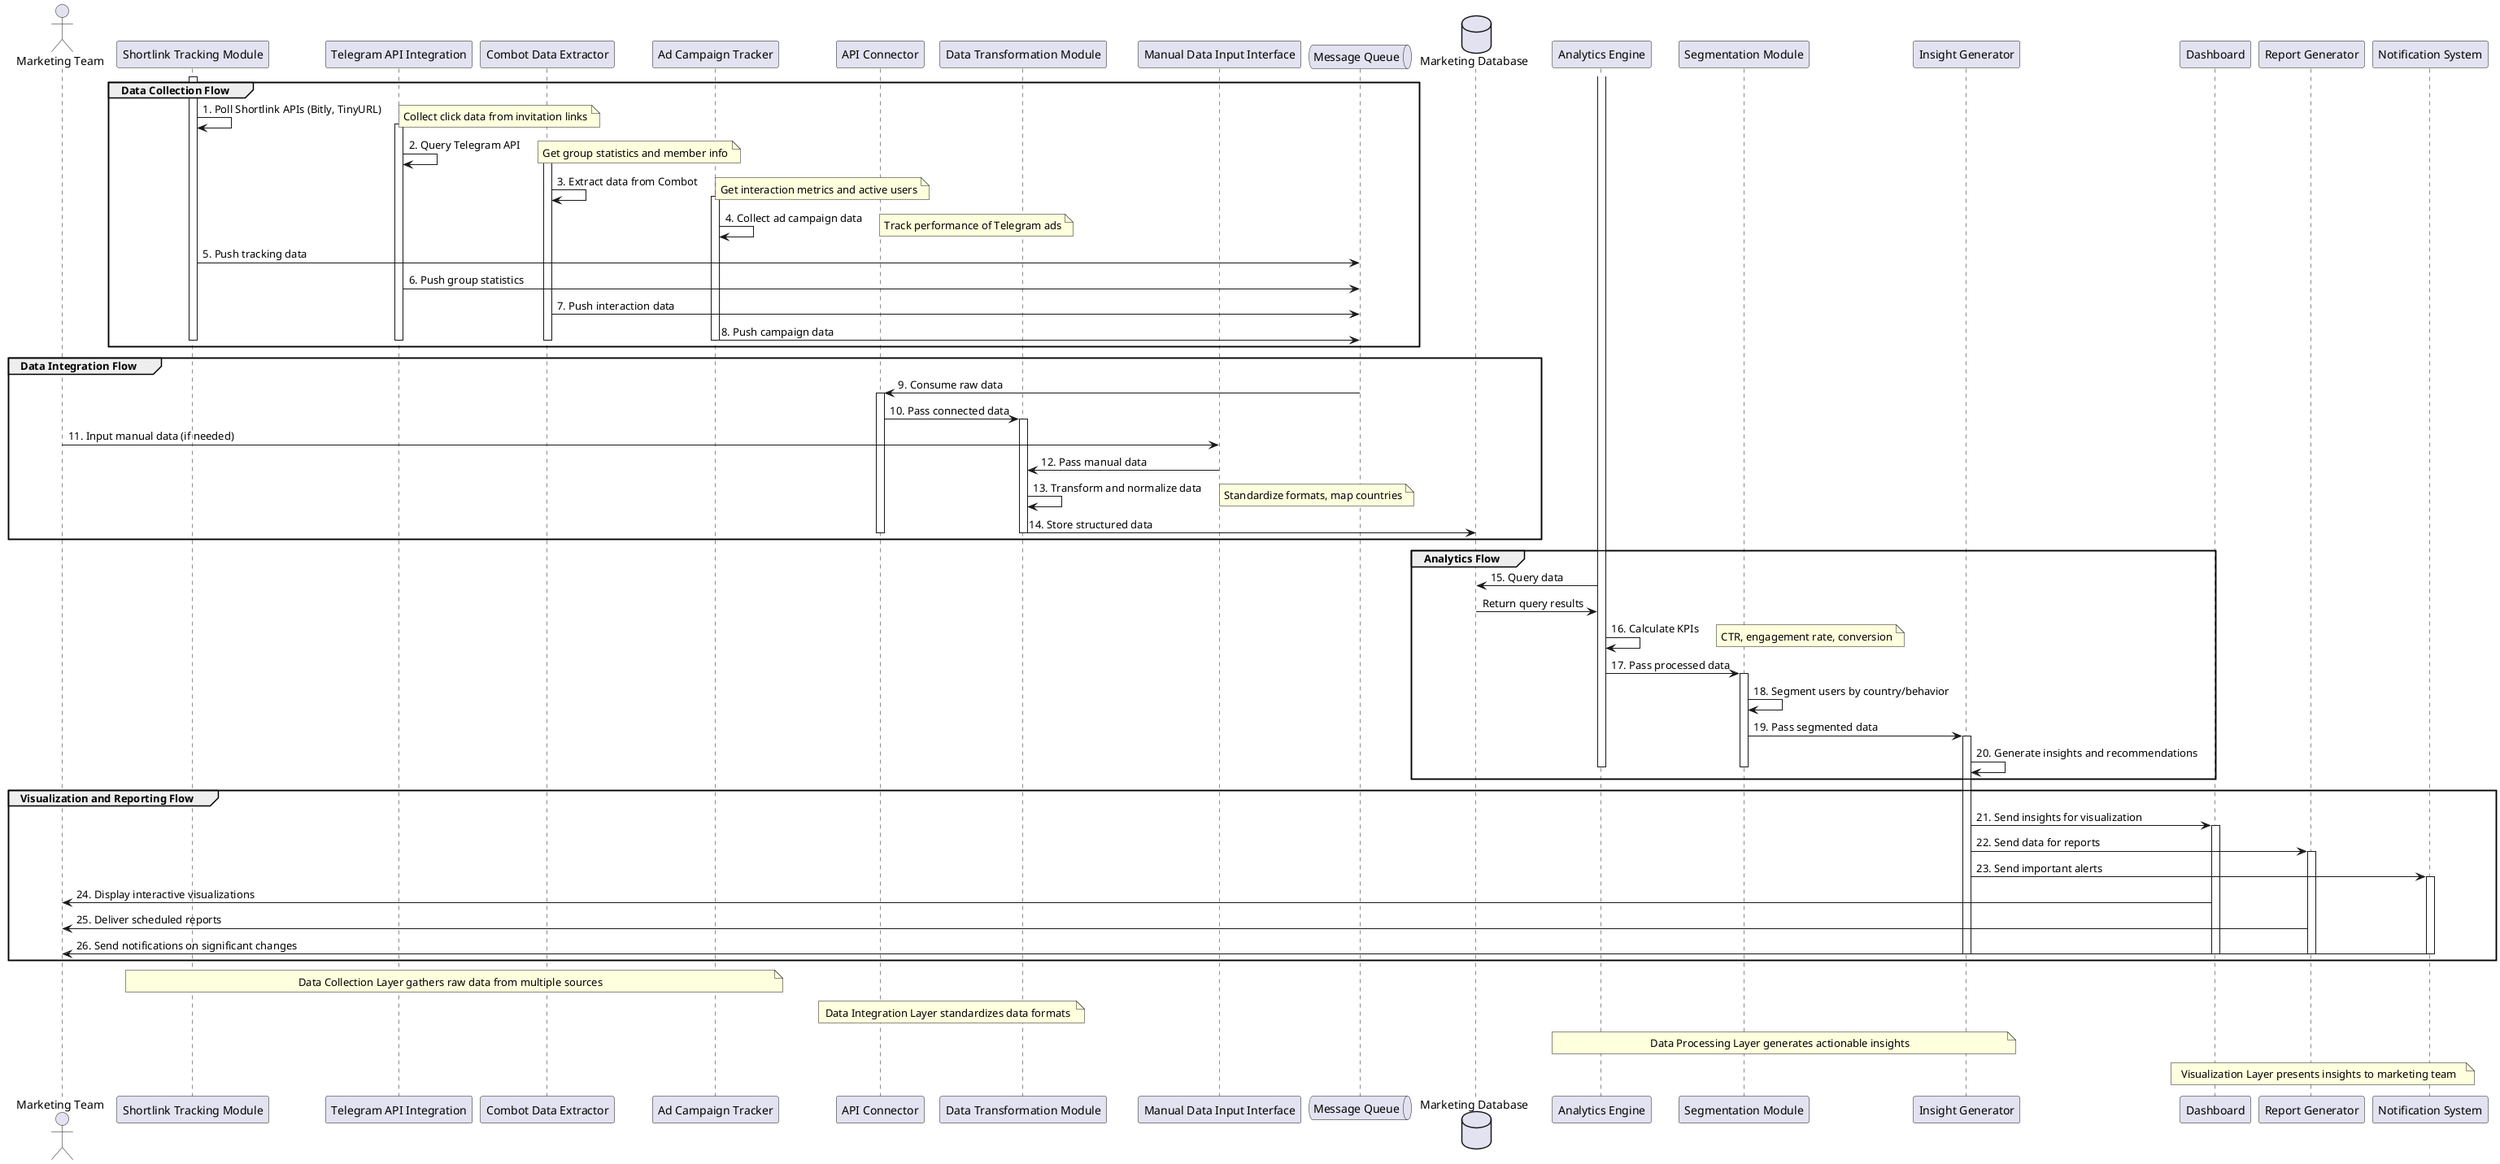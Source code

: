 @startuml Marketing Analytics System - Sequence Diagram

' Define participants
actor "Marketing Team" as MarketingTeam
participant "Shortlink Tracking Module" as ShortlinkTracker
participant "Telegram API Integration" as TelegramIntegration
participant "Combot Data Extractor" as CombotExtractor
participant "Ad Campaign Tracker" as AdTracker
participant "API Connector" as APIConnector
participant "Data Transformation Module" as DataTransformer
participant "Manual Data Input Interface" as ManualInput
queue "Message Queue" as MessageQueue
database "Marketing Database" as MarketingDB
participant "Analytics Engine" as AnalyticsEngine
participant "Segmentation Module" as SegmentationModule
participant "Insight Generator" as InsightGenerator
participant "Dashboard" as Dashboard
participant "Report Generator" as ReportGenerator
participant "Notification System" as NotificationSystem

' Style
skinparam sequence {
    ParticipantBackgroundColor LightBlue
    ActorBackgroundColor LightGreen
    DatabaseBackgroundColor LightPink
    QueueBackgroundColor LightYellow
    LifeLineColor Gray
    BorderColor Black
}

' Initial Data Collection Flow
group Data Collection Flow
    activate ShortlinkTracker
    ShortlinkTracker -> ShortlinkTracker: 1. Poll Shortlink APIs (Bitly, TinyURL)
    note right: Collect click data from invitation links
    
    activate TelegramIntegration
    TelegramIntegration -> TelegramIntegration: 2. Query Telegram API
    note right: Get group statistics and member info
    
    activate CombotExtractor
    CombotExtractor -> CombotExtractor: 3. Extract data from Combot
    note right: Get interaction metrics and active users
    
    activate AdTracker
    AdTracker -> AdTracker: 4. Collect ad campaign data
    note right: Track performance of Telegram ads
    
    ShortlinkTracker -> MessageQueue: 5. Push tracking data
    TelegramIntegration -> MessageQueue: 6. Push group statistics
    CombotExtractor -> MessageQueue: 7. Push interaction data
    AdTracker -> MessageQueue: 8. Push campaign data
    
    deactivate ShortlinkTracker
    deactivate TelegramIntegration
    deactivate CombotExtractor
    deactivate AdTracker
end

' Data Integration Flow
group Data Integration Flow
    MessageQueue -> APIConnector: 9. Consume raw data
    activate APIConnector
    
    APIConnector -> DataTransformer: 10. Pass connected data
    activate DataTransformer
    
    MarketingTeam -> ManualInput: 11. Input manual data (if needed)
    ManualInput -> DataTransformer: 12. Pass manual data
    
    DataTransformer -> DataTransformer: 13. Transform and normalize data
    note right: Standardize formats, map countries
    
    DataTransformer -> MarketingDB: 14. Store structured data
    deactivate DataTransformer
    deactivate APIConnector
end

' Analytics Flow
group Analytics Flow
    activate AnalyticsEngine
    AnalyticsEngine -> MarketingDB: 15. Query data
    MarketingDB -> AnalyticsEngine: Return query results
    
    AnalyticsEngine -> AnalyticsEngine: 16. Calculate KPIs
    note right: CTR, engagement rate, conversion
    
    AnalyticsEngine -> SegmentationModule: 17. Pass processed data
    activate SegmentationModule
    
    SegmentationModule -> SegmentationModule: 18. Segment users by country/behavior
    
    SegmentationModule -> InsightGenerator: 19. Pass segmented data
    activate InsightGenerator
    
    InsightGenerator -> InsightGenerator: 20. Generate insights and recommendations
    
    deactivate AnalyticsEngine
    deactivate SegmentationModule
end

' Visualization and Reporting Flow
group Visualization and Reporting Flow
    InsightGenerator -> Dashboard: 21. Send insights for visualization
    activate Dashboard
    
    InsightGenerator -> ReportGenerator: 22. Send data for reports
    activate ReportGenerator
    
    InsightGenerator -> NotificationSystem: 23. Send important alerts
    activate NotificationSystem
    
    Dashboard -> MarketingTeam: 24. Display interactive visualizations
    ReportGenerator -> MarketingTeam: 25. Deliver scheduled reports
    NotificationSystem -> MarketingTeam: 26. Send notifications on significant changes
    
    deactivate InsightGenerator
    deactivate Dashboard
    deactivate ReportGenerator
    deactivate NotificationSystem
end

' Add notes
note over ShortlinkTracker, AdTracker: Data Collection Layer gathers raw data from multiple sources
note over APIConnector, DataTransformer: Data Integration Layer standardizes data formats
note over AnalyticsEngine, InsightGenerator: Data Processing Layer generates actionable insights
note over Dashboard, NotificationSystem: Visualization Layer presents insights to marketing team

@enduml 